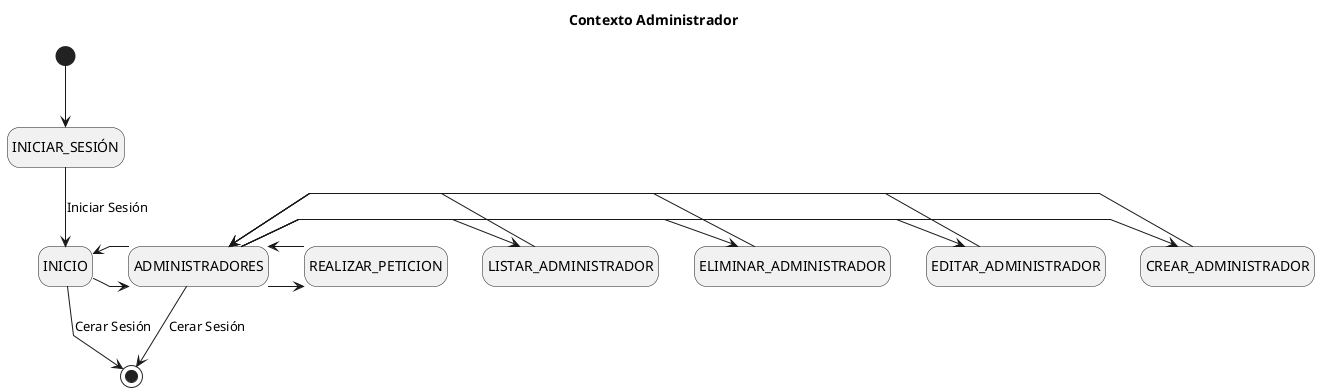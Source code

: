 @startuml Contexto
title Contexto Administrador

skinparam {
    NoteBackgroundColor #whiteSmoke
    NoteBorderColor #green
    linetype polyline
}

hide empty description

[*] --> INICIAR_SESIÓN
INICIAR_SESIÓN --> INICIO : Iniciar Sesión

INICIO -> ADMINISTRADORES
INICIO <- ADMINISTRADORES

ADMINISTRADORES -> CREAR_ADMINISTRADOR
ADMINISTRADORES <- CREAR_ADMINISTRADOR
ADMINISTRADORES -> EDITAR_ADMINISTRADOR
ADMINISTRADORES <- EDITAR_ADMINISTRADOR
ADMINISTRADORES -> ELIMINAR_ADMINISTRADOR
ADMINISTRADORES <- ELIMINAR_ADMINISTRADOR
ADMINISTRADORES -> LISTAR_ADMINISTRADOR
ADMINISTRADORES <- LISTAR_ADMINISTRADOR
ADMINISTRADORES -> REALIZAR_PETICION
ADMINISTRADORES <- REALIZAR_PETICION

INICIO --> [*] : Cerar Sesión
ADMINISTRADORES --> [*] : Cerar Sesión


@enduml